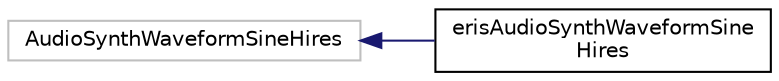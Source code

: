 digraph "Graphical Class Hierarchy"
{
 // LATEX_PDF_SIZE
  edge [fontname="Helvetica",fontsize="10",labelfontname="Helvetica",labelfontsize="10"];
  node [fontname="Helvetica",fontsize="10",shape=record];
  rankdir="LR";
  Node161 [label="AudioSynthWaveformSineHires",height=0.2,width=0.4,color="grey75", fillcolor="white", style="filled",tooltip=" "];
  Node161 -> Node0 [dir="back",color="midnightblue",fontsize="10",style="solid",fontname="Helvetica"];
  Node0 [label="erisAudioSynthWaveformSine\lHires",height=0.2,width=0.4,color="black", fillcolor="white", style="filled",URL="$classeris_audio_synth_waveform_sine_hires.html",tooltip=" "];
}
